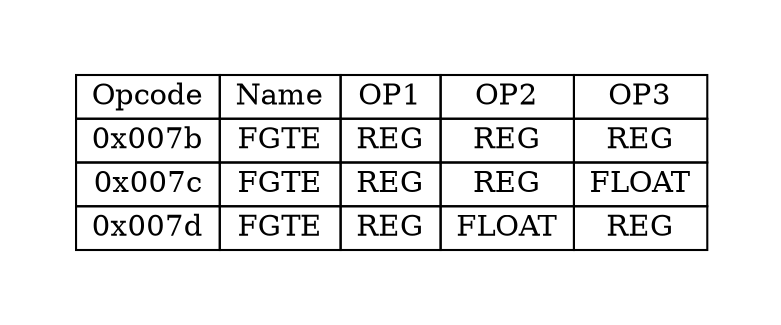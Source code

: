 digraph{
graph [pad="0.5", nodesep="0.5", ranksep="2" ]
node[shape=plain]
Foo [label=<
<table border="0" cellborder="1" cellspacing="0">
<tr><td> Opcode </td> <td> Name </td> <td> OP1 </td><td> OP2 </td><td> OP3 </td> </tr>
<tr><td> 0x007b </td><td> FGTE </td><td> REG </td><td> REG </td><td> REG </td> </tr>
<tr><td> 0x007c </td><td> FGTE </td><td> REG </td><td> REG </td><td> FLOAT </td> </tr>
<tr><td> 0x007d </td><td> FGTE </td><td> REG </td><td> FLOAT </td><td> REG </td> </tr>
</table>>];
}
